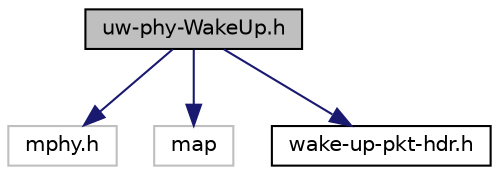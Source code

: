 digraph "uw-phy-WakeUp.h"
{
 // LATEX_PDF_SIZE
  edge [fontname="Helvetica",fontsize="10",labelfontname="Helvetica",labelfontsize="10"];
  node [fontname="Helvetica",fontsize="10",shape=record];
  Node1 [label="uw-phy-WakeUp.h",height=0.2,width=0.4,color="black", fillcolor="grey75", style="filled", fontcolor="black",tooltip="Provides the declaration of WakeUp PHY."];
  Node1 -> Node2 [color="midnightblue",fontsize="10",style="solid",fontname="Helvetica"];
  Node2 [label="mphy.h",height=0.2,width=0.4,color="grey75", fillcolor="white", style="filled",tooltip=" "];
  Node1 -> Node3 [color="midnightblue",fontsize="10",style="solid",fontname="Helvetica"];
  Node3 [label="map",height=0.2,width=0.4,color="grey75", fillcolor="white", style="filled",tooltip=" "];
  Node1 -> Node4 [color="midnightblue",fontsize="10",style="solid",fontname="Helvetica"];
  Node4 [label="wake-up-pkt-hdr.h",height=0.2,width=0.4,color="black", fillcolor="white", style="filled",URL="$wake-up-pkt-hdr_8h.html",tooltip="Provides the definition of the Wake Up Tone Packet Header."];
}
